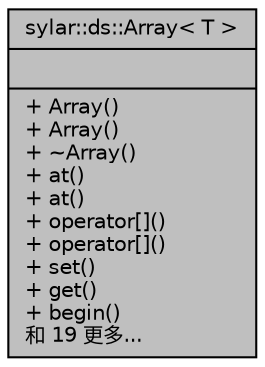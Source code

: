 digraph "sylar::ds::Array&lt; T &gt;"
{
 // LATEX_PDF_SIZE
  edge [fontname="Helvetica",fontsize="10",labelfontname="Helvetica",labelfontsize="10"];
  node [fontname="Helvetica",fontsize="10",shape=record];
  Node1 [label="{sylar::ds::Array\< T \>\n||+ Array()\l+ Array()\l+ ~Array()\l+ at()\l+ at()\l+ operator[]()\l+ operator[]()\l+ set()\l+ get()\l+ begin()\l和 19 更多...\l}",height=0.2,width=0.4,color="black", fillcolor="grey75", style="filled", fontcolor="black",tooltip=" "];
}
